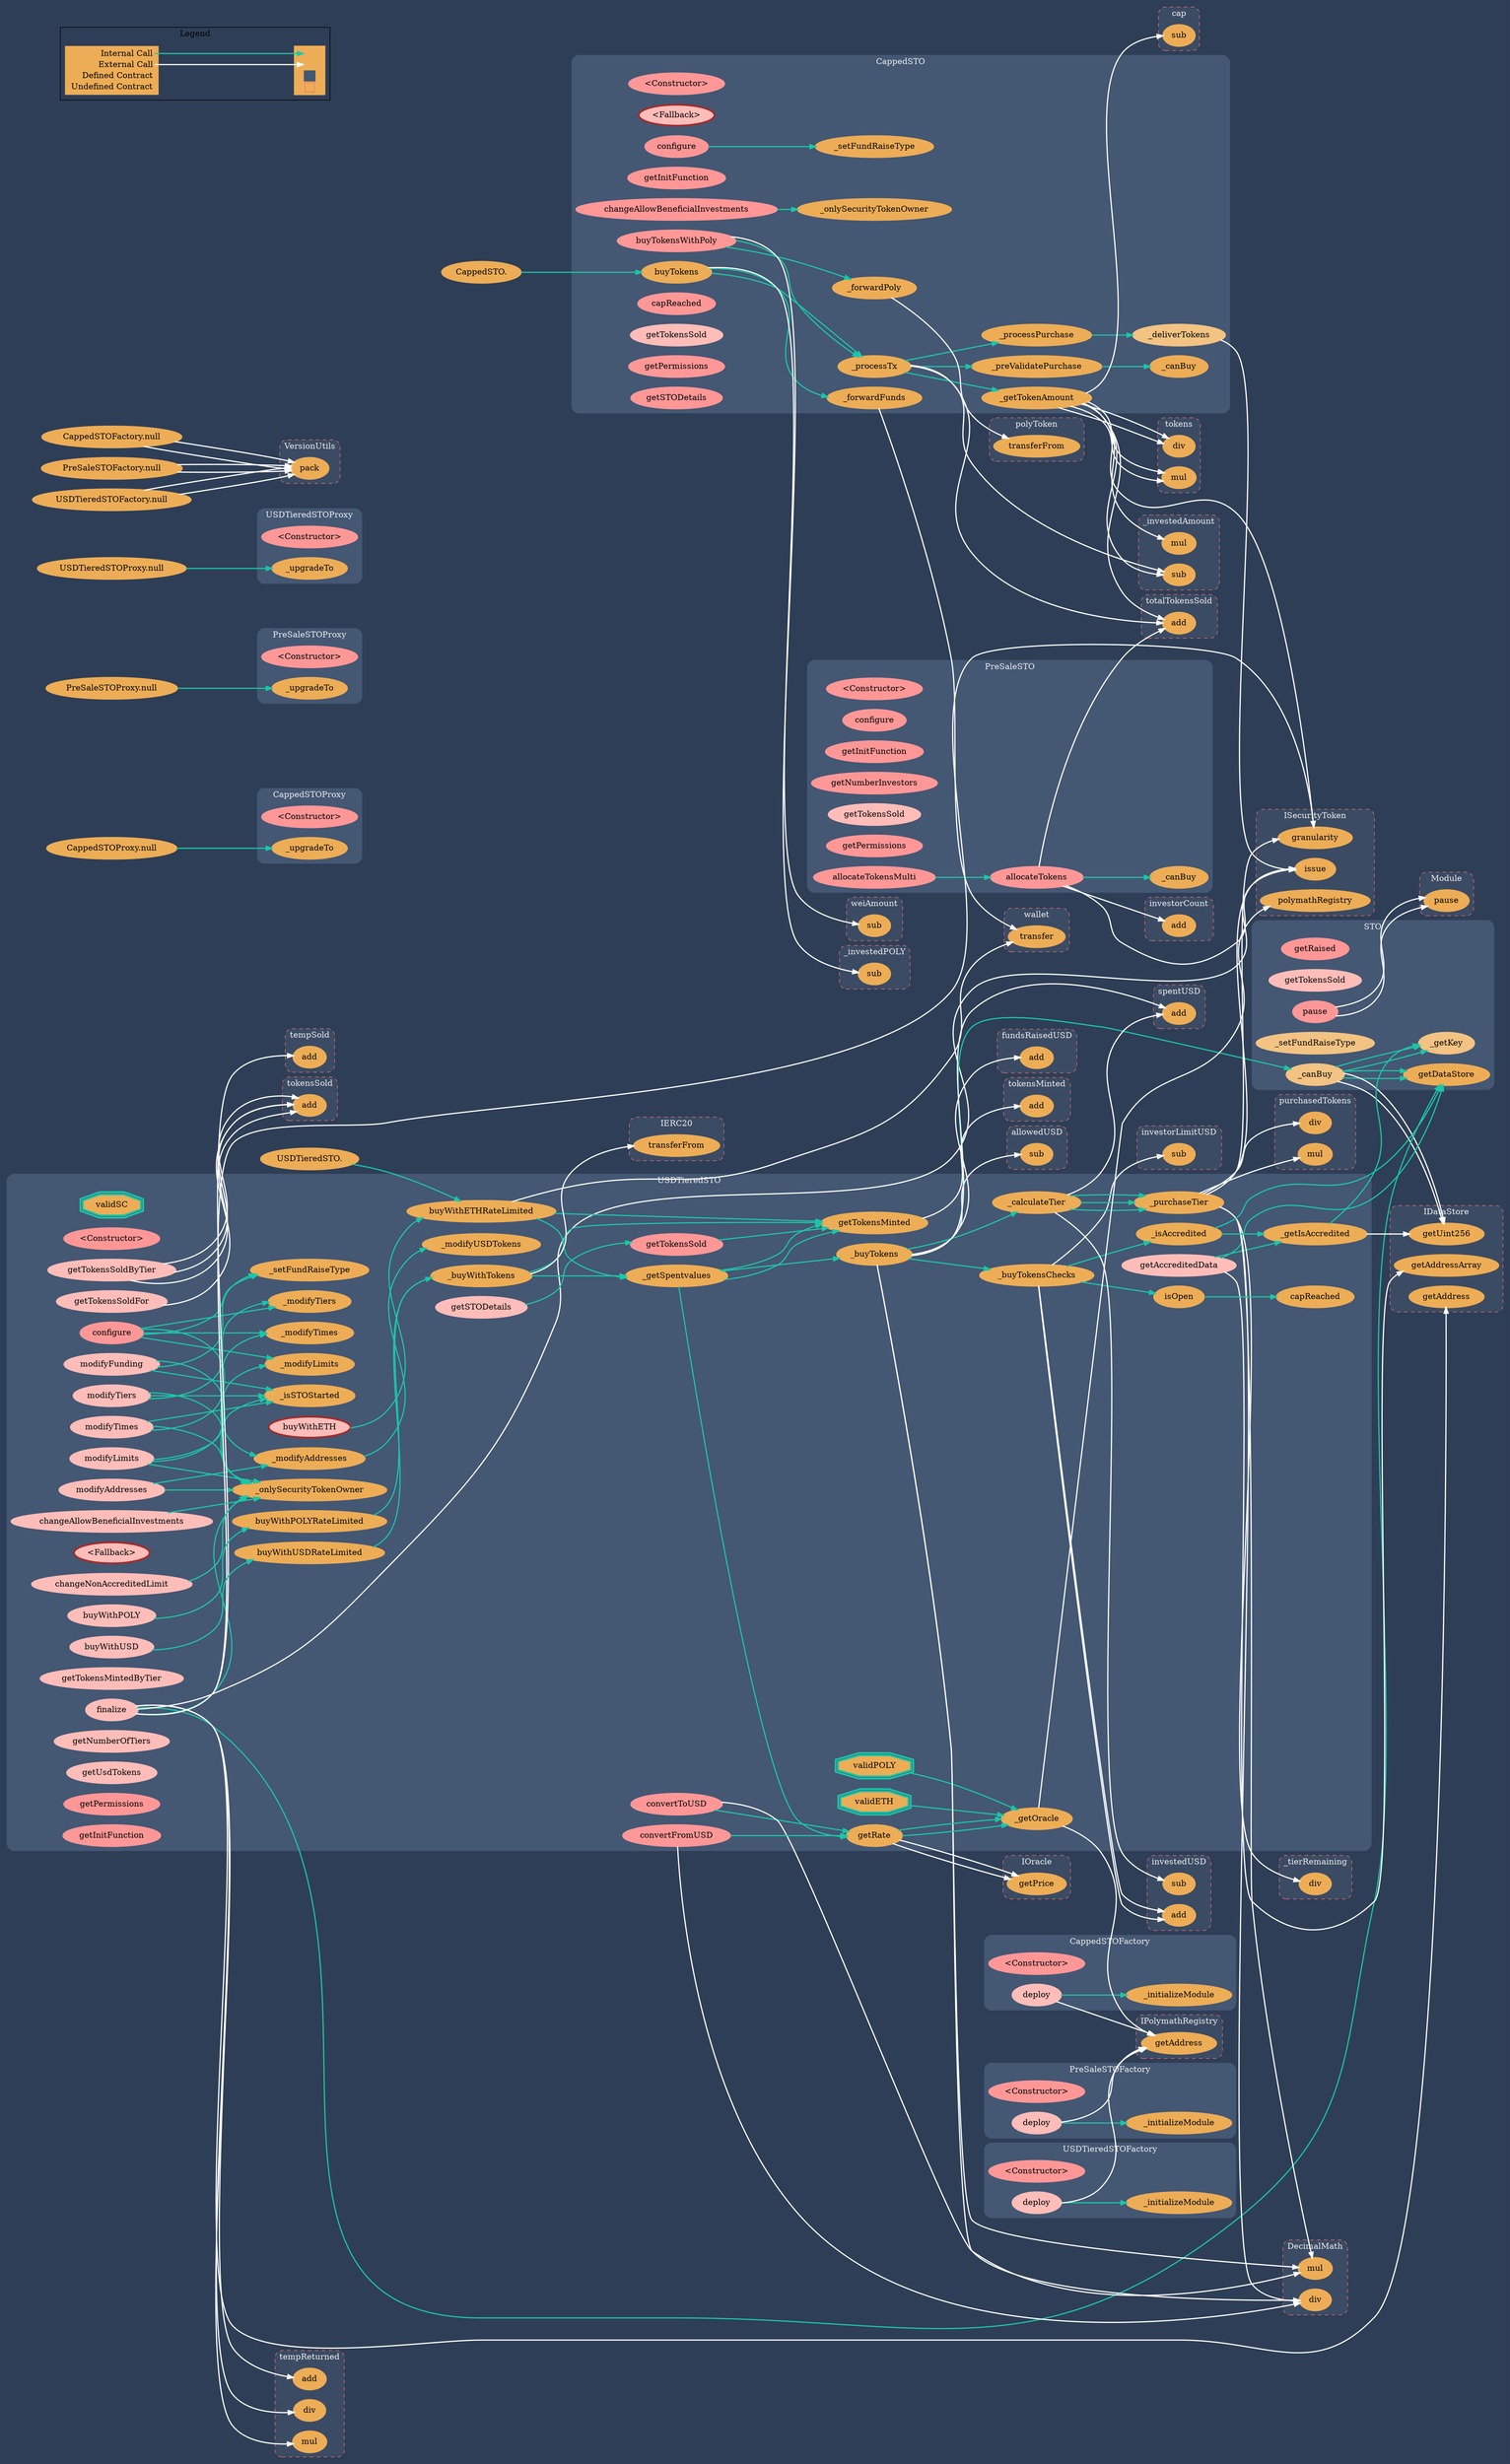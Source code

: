digraph G {
  graph [ ratio = "auto", page = "100", compound =true, bgcolor = "#2e3e56" ];
  node [ style = "filled", fillcolor = "#edad56", color = "#edad56", penwidth =3 ];
  edge [ color = "#fcfcfc", penwidth =2, fontname = "helvetica Neue Ultra Light" ];
subgraph "clusterCappedSTO" {
  graph [ label = "CappedSTO", color = "#445773", fontcolor = "#f0f0f0", style = "rounded", bgcolor = "#445773" ];
  "CappedSTO.<Constructor>" [ label = "<Constructor>", color = "#FF9797", fillcolor = "#FF9797" ];
  "CappedSTO.<Fallback>" [ label = "<Fallback>", color = "brown", fillcolor = "#ffbdb9" ];
  "CappedSTO.configure" [ label = "configure", color = "#FF9797", fillcolor = "#FF9797" ];
  "CappedSTO.getInitFunction" [ label = "getInitFunction", color = "#FF9797", fillcolor = "#FF9797" ];
  "CappedSTO.changeAllowBeneficialInvestments" [ label = "changeAllowBeneficialInvestments", color = "#FF9797", fillcolor = "#FF9797" ];
  "CappedSTO.buyTokens" [ label = "buyTokens" ];
  "CappedSTO.buyTokensWithPoly" [ label = "buyTokensWithPoly", color = "#FF9797", fillcolor = "#FF9797" ];
  "CappedSTO.capReached" [ label = "capReached", color = "#FF9797", fillcolor = "#FF9797" ];
  "CappedSTO.getTokensSold" [ label = "getTokensSold", color = "#ffbdb9", fillcolor = "#ffbdb9" ];
  "CappedSTO.getPermissions" [ label = "getPermissions", color = "#FF9797", fillcolor = "#FF9797" ];
  "CappedSTO.getSTODetails" [ label = "getSTODetails", color = "#FF9797", fillcolor = "#FF9797" ];
  "CappedSTO._processTx" [ label = "_processTx" ];
  "CappedSTO._preValidatePurchase" [ label = "_preValidatePurchase" ];
  "CappedSTO._deliverTokens" [ label = "_deliverTokens", color = "#f2c383", fillcolor = "#f2c383" ];
  "CappedSTO._processPurchase" [ label = "_processPurchase" ];
  "CappedSTO._getTokenAmount" [ label = "_getTokenAmount" ];
  "CappedSTO._forwardFunds" [ label = "_forwardFunds" ];
  "CappedSTO._forwardPoly" [ label = "_forwardPoly" ];
  "CappedSTO._setFundRaiseType" [ label = "_setFundRaiseType" ];
  "CappedSTO._onlySecurityTokenOwner" [ label = "_onlySecurityTokenOwner" ];
  "CappedSTO._canBuy" [ label = "_canBuy" ];
}

subgraph "clusterCappedSTOFactory" {
  graph [ label = "CappedSTOFactory", color = "#445773", fontcolor = "#f0f0f0", style = "rounded", bgcolor = "#445773" ];
  "CappedSTOFactory.<Constructor>" [ label = "<Constructor>", color = "#FF9797", fillcolor = "#FF9797" ];
  "CappedSTOFactory.deploy" [ label = "deploy", color = "#ffbdb9", fillcolor = "#ffbdb9" ];
  "CappedSTOFactory._initializeModule" [ label = "_initializeModule" ];
}

subgraph "clusterCappedSTOProxy" {
  graph [ label = "CappedSTOProxy", color = "#445773", fontcolor = "#f0f0f0", style = "rounded", bgcolor = "#445773" ];
  "CappedSTOProxy.<Constructor>" [ label = "<Constructor>", color = "#FF9797", fillcolor = "#FF9797" ];
  "CappedSTOProxy._upgradeTo" [ label = "_upgradeTo" ];
}

subgraph "clusterCappedSTOStorage" {
  graph [ label = "CappedSTOStorage", color = "#445773", fontcolor = "#f0f0f0", style = "rounded", bgcolor = "#445773" ];
}

subgraph "clusterPreSaleSTO" {
  graph [ label = "PreSaleSTO", color = "#445773", fontcolor = "#f0f0f0", style = "rounded", bgcolor = "#445773" ];
  "PreSaleSTO.<Constructor>" [ label = "<Constructor>", color = "#FF9797", fillcolor = "#FF9797" ];
  "PreSaleSTO.configure" [ label = "configure", color = "#FF9797", fillcolor = "#FF9797" ];
  "PreSaleSTO.getInitFunction" [ label = "getInitFunction", color = "#FF9797", fillcolor = "#FF9797" ];
  "PreSaleSTO.getNumberInvestors" [ label = "getNumberInvestors", color = "#FF9797", fillcolor = "#FF9797" ];
  "PreSaleSTO.getTokensSold" [ label = "getTokensSold", color = "#ffbdb9", fillcolor = "#ffbdb9" ];
  "PreSaleSTO.getPermissions" [ label = "getPermissions", color = "#FF9797", fillcolor = "#FF9797" ];
  "PreSaleSTO.allocateTokens" [ label = "allocateTokens", color = "#FF9797", fillcolor = "#FF9797" ];
  "PreSaleSTO.allocateTokensMulti" [ label = "allocateTokensMulti", color = "#FF9797", fillcolor = "#FF9797" ];
  "PreSaleSTO._canBuy" [ label = "_canBuy" ];
}

subgraph "clusterPreSaleSTOFactory" {
  graph [ label = "PreSaleSTOFactory", color = "#445773", fontcolor = "#f0f0f0", style = "rounded", bgcolor = "#445773" ];
  "PreSaleSTOFactory.<Constructor>" [ label = "<Constructor>", color = "#FF9797", fillcolor = "#FF9797" ];
  "PreSaleSTOFactory.deploy" [ label = "deploy", color = "#ffbdb9", fillcolor = "#ffbdb9" ];
  "PreSaleSTOFactory._initializeModule" [ label = "_initializeModule" ];
}

subgraph "clusterPreSaleSTOProxy" {
  graph [ label = "PreSaleSTOProxy", color = "#445773", fontcolor = "#f0f0f0", style = "rounded", bgcolor = "#445773" ];
  "PreSaleSTOProxy.<Constructor>" [ label = "<Constructor>", color = "#FF9797", fillcolor = "#FF9797" ];
  "PreSaleSTOProxy._upgradeTo" [ label = "_upgradeTo" ];
}

subgraph "clusterPreSaleSTOStorage" {
  graph [ label = "PreSaleSTOStorage", color = "#445773", fontcolor = "#f0f0f0", style = "rounded", bgcolor = "#445773" ];
}

subgraph "clusterSTO" {
  graph [ label = "STO", color = "#445773", fontcolor = "#f0f0f0", style = "rounded", bgcolor = "#445773" ];
  "STO.getRaised" [ label = "getRaised", color = "#FF9797", fillcolor = "#FF9797" ];
  "STO.getTokensSold" [ label = "getTokensSold", color = "#ffbdb9", fillcolor = "#ffbdb9" ];
  "STO.pause" [ label = "pause", color = "#FF9797", fillcolor = "#FF9797" ];
  "STO._setFundRaiseType" [ label = "_setFundRaiseType", color = "#f2c383", fillcolor = "#f2c383" ];
  "STO._canBuy" [ label = "_canBuy", color = "#f2c383", fillcolor = "#f2c383" ];
  "STO._getKey" [ label = "_getKey", color = "#f2c383", fillcolor = "#f2c383" ];
  "STO.getDataStore" [ label = "getDataStore" ];
}

subgraph "clusterUSDTieredSTO" {
  graph [ label = "USDTieredSTO", color = "#445773", fontcolor = "#f0f0f0", style = "rounded", bgcolor = "#445773" ];
  "USDTieredSTO.validETH" [ label = "validETH", color = "#1bc6a6", shape =doubleoctagon ];
  "USDTieredSTO.validPOLY" [ label = "validPOLY", color = "#1bc6a6", shape =doubleoctagon ];
  "USDTieredSTO.validSC" [ label = "validSC", color = "#1bc6a6", shape =doubleoctagon ];
  "USDTieredSTO.<Constructor>" [ label = "<Constructor>", color = "#FF9797", fillcolor = "#FF9797" ];
  "USDTieredSTO.configure" [ label = "configure", color = "#FF9797", fillcolor = "#FF9797" ];
  "USDTieredSTO.modifyFunding" [ label = "modifyFunding", color = "#ffbdb9", fillcolor = "#ffbdb9" ];
  "USDTieredSTO.modifyLimits" [ label = "modifyLimits", color = "#ffbdb9", fillcolor = "#ffbdb9" ];
  "USDTieredSTO.modifyTiers" [ label = "modifyTiers", color = "#ffbdb9", fillcolor = "#ffbdb9" ];
  "USDTieredSTO.modifyTimes" [ label = "modifyTimes", color = "#ffbdb9", fillcolor = "#ffbdb9" ];
  "USDTieredSTO._isSTOStarted" [ label = "_isSTOStarted" ];
  "USDTieredSTO.modifyAddresses" [ label = "modifyAddresses", color = "#ffbdb9", fillcolor = "#ffbdb9" ];
  "USDTieredSTO._modifyLimits" [ label = "_modifyLimits" ];
  "USDTieredSTO._modifyTiers" [ label = "_modifyTiers" ];
  "USDTieredSTO._modifyTimes" [ label = "_modifyTimes" ];
  "USDTieredSTO._modifyAddresses" [ label = "_modifyAddresses" ];
  "USDTieredSTO._modifyUSDTokens" [ label = "_modifyUSDTokens" ];
  "USDTieredSTO.finalize" [ label = "finalize", color = "#ffbdb9", fillcolor = "#ffbdb9" ];
  "USDTieredSTO.changeNonAccreditedLimit" [ label = "changeNonAccreditedLimit", color = "#ffbdb9", fillcolor = "#ffbdb9" ];
  "USDTieredSTO.getAccreditedData" [ label = "getAccreditedData", color = "#ffbdb9", fillcolor = "#ffbdb9" ];
  "USDTieredSTO.changeAllowBeneficialInvestments" [ label = "changeAllowBeneficialInvestments", color = "#ffbdb9", fillcolor = "#ffbdb9" ];
  "USDTieredSTO.<Fallback>" [ label = "<Fallback>", color = "brown", fillcolor = "#ffbdb9" ];
  "USDTieredSTO.buyWithETH" [ label = "buyWithETH", color = "brown", fillcolor = "#ffbdb9" ];
  "USDTieredSTO.buyWithPOLY" [ label = "buyWithPOLY", color = "#ffbdb9", fillcolor = "#ffbdb9" ];
  "USDTieredSTO.buyWithUSD" [ label = "buyWithUSD", color = "#ffbdb9", fillcolor = "#ffbdb9" ];
  "USDTieredSTO.buyWithETHRateLimited" [ label = "buyWithETHRateLimited" ];
  "USDTieredSTO.buyWithPOLYRateLimited" [ label = "buyWithPOLYRateLimited" ];
  "USDTieredSTO.buyWithUSDRateLimited" [ label = "buyWithUSDRateLimited" ];
  "USDTieredSTO._buyWithTokens" [ label = "_buyWithTokens" ];
  "USDTieredSTO._getSpentvalues" [ label = "_getSpentvalues" ];
  "USDTieredSTO._buyTokens" [ label = "_buyTokens" ];
  "USDTieredSTO._buyTokensChecks" [ label = "_buyTokensChecks" ];
  "USDTieredSTO._calculateTier" [ label = "_calculateTier" ];
  "USDTieredSTO._purchaseTier" [ label = "_purchaseTier" ];
  "USDTieredSTO._isAccredited" [ label = "_isAccredited" ];
  "USDTieredSTO._getIsAccredited" [ label = "_getIsAccredited" ];
  "USDTieredSTO.isOpen" [ label = "isOpen" ];
  "USDTieredSTO.capReached" [ label = "capReached" ];
  "USDTieredSTO.getRate" [ label = "getRate" ];
  "USDTieredSTO.convertToUSD" [ label = "convertToUSD", color = "#FF9797", fillcolor = "#FF9797" ];
  "USDTieredSTO.convertFromUSD" [ label = "convertFromUSD", color = "#FF9797", fillcolor = "#FF9797" ];
  "USDTieredSTO.getTokensSold" [ label = "getTokensSold", color = "#FF9797", fillcolor = "#FF9797" ];
  "USDTieredSTO.getTokensMinted" [ label = "getTokensMinted" ];
  "USDTieredSTO.getTokensSoldFor" [ label = "getTokensSoldFor", color = "#ffbdb9", fillcolor = "#ffbdb9" ];
  "USDTieredSTO.getTokensMintedByTier" [ label = "getTokensMintedByTier", color = "#ffbdb9", fillcolor = "#ffbdb9" ];
  "USDTieredSTO.getTokensSoldByTier" [ label = "getTokensSoldByTier", color = "#ffbdb9", fillcolor = "#ffbdb9" ];
  "USDTieredSTO.getNumberOfTiers" [ label = "getNumberOfTiers", color = "#ffbdb9", fillcolor = "#ffbdb9" ];
  "USDTieredSTO.getUsdTokens" [ label = "getUsdTokens", color = "#ffbdb9", fillcolor = "#ffbdb9" ];
  "USDTieredSTO.getPermissions" [ label = "getPermissions", color = "#FF9797", fillcolor = "#FF9797" ];
  "USDTieredSTO.getSTODetails" [ label = "getSTODetails", color = "#ffbdb9", fillcolor = "#ffbdb9" ];
  "USDTieredSTO.getInitFunction" [ label = "getInitFunction", color = "#FF9797", fillcolor = "#FF9797" ];
  "USDTieredSTO._getOracle" [ label = "_getOracle" ];
  "USDTieredSTO._setFundRaiseType" [ label = "_setFundRaiseType" ];
  "USDTieredSTO._onlySecurityTokenOwner" [ label = "_onlySecurityTokenOwner" ];
}

subgraph "clusterUSDTieredSTOFactory" {
  graph [ label = "USDTieredSTOFactory", color = "#445773", fontcolor = "#f0f0f0", style = "rounded", bgcolor = "#445773" ];
  "USDTieredSTOFactory.<Constructor>" [ label = "<Constructor>", color = "#FF9797", fillcolor = "#FF9797" ];
  "USDTieredSTOFactory.deploy" [ label = "deploy", color = "#ffbdb9", fillcolor = "#ffbdb9" ];
  "USDTieredSTOFactory._initializeModule" [ label = "_initializeModule" ];
}

subgraph "clusterUSDTieredSTOProxy" {
  graph [ label = "USDTieredSTOProxy", color = "#445773", fontcolor = "#f0f0f0", style = "rounded", bgcolor = "#445773" ];
  "USDTieredSTOProxy.<Constructor>" [ label = "<Constructor>", color = "#FF9797", fillcolor = "#FF9797" ];
  "USDTieredSTOProxy._upgradeTo" [ label = "_upgradeTo" ];
}

subgraph "clusterUSDTieredSTOStorage" {
  graph [ label = "USDTieredSTOStorage", color = "#445773", fontcolor = "#f0f0f0", style = "rounded", bgcolor = "#445773" ];
}

subgraph "clusterweiAmount" {
  graph [ label = "weiAmount", color = "#e8726d", fontcolor = "#f0f0f0", style = "rounded,dashed", bgcolor = "#3b4b63" ];
  "weiAmount.sub" [ label = "sub" ];
}

subgraph "cluster_investedPOLY" {
  graph [ label = "_investedPOLY", color = "#e8726d", fontcolor = "#f0f0f0", style = "rounded,dashed", bgcolor = "#3b4b63" ];
  "_investedPOLY.sub" [ label = "sub" ];
}

subgraph "cluster_investedAmount" {
  graph [ label = "_investedAmount", color = "#e8726d", fontcolor = "#f0f0f0", style = "rounded,dashed", bgcolor = "#3b4b63" ];
  "_investedAmount.sub" [ label = "sub" ];
  "_investedAmount.mul" [ label = "mul" ];
}

subgraph "clustertotalTokensSold" {
  graph [ label = "totalTokensSold", color = "#e8726d", fontcolor = "#f0f0f0", style = "rounded,dashed", bgcolor = "#3b4b63" ];
  "totalTokensSold.add" [ label = "add" ];
}

subgraph "clusterISecurityToken" {
  graph [ label = "ISecurityToken", color = "#e8726d", fontcolor = "#f0f0f0", style = "rounded,dashed", bgcolor = "#3b4b63" ];
  "ISecurityToken.issue" [ label = "issue" ];
  "ISecurityToken.granularity" [ label = "granularity" ];
  "ISecurityToken.polymathRegistry" [ label = "polymathRegistry" ];
}

subgraph "clustertokens" {
  graph [ label = "tokens", color = "#e8726d", fontcolor = "#f0f0f0", style = "rounded,dashed", bgcolor = "#3b4b63" ];
  "tokens.div" [ label = "div" ];
  "tokens.mul" [ label = "mul" ];
}

subgraph "clustercap" {
  graph [ label = "cap", color = "#e8726d", fontcolor = "#f0f0f0", style = "rounded,dashed", bgcolor = "#3b4b63" ];
  "cap.sub" [ label = "sub" ];
}

subgraph "clusterwallet" {
  graph [ label = "wallet", color = "#e8726d", fontcolor = "#f0f0f0", style = "rounded,dashed", bgcolor = "#3b4b63" ];
  "wallet.transfer" [ label = "transfer" ];
}

subgraph "clusterpolyToken" {
  graph [ label = "polyToken", color = "#e8726d", fontcolor = "#f0f0f0", style = "rounded,dashed", bgcolor = "#3b4b63" ];
  "polyToken.transferFrom" [ label = "transferFrom" ];
}

subgraph "clusterVersionUtils" {
  graph [ label = "VersionUtils", color = "#e8726d", fontcolor = "#f0f0f0", style = "rounded,dashed", bgcolor = "#3b4b63" ];
  "VersionUtils.pack" [ label = "pack" ];
}

subgraph "clusterIPolymathRegistry" {
  graph [ label = "IPolymathRegistry", color = "#e8726d", fontcolor = "#f0f0f0", style = "rounded,dashed", bgcolor = "#3b4b63" ];
  "IPolymathRegistry.getAddress" [ label = "getAddress" ];
}

subgraph "clusterinvestorCount" {
  graph [ label = "investorCount", color = "#e8726d", fontcolor = "#f0f0f0", style = "rounded,dashed", bgcolor = "#3b4b63" ];
  "investorCount.add" [ label = "add" ];
}

subgraph "clusterModule" {
  graph [ label = "Module", color = "#e8726d", fontcolor = "#f0f0f0", style = "rounded,dashed", bgcolor = "#3b4b63" ];
  "Module.pause" [ label = "pause" ];
}

subgraph "clusterIDataStore" {
  graph [ label = "IDataStore", color = "#e8726d", fontcolor = "#f0f0f0", style = "rounded,dashed", bgcolor = "#3b4b63" ];
  "IDataStore.getUint256" [ label = "getUint256" ];
  "IDataStore.getAddress" [ label = "getAddress" ];
  "IDataStore.getAddressArray" [ label = "getAddressArray" ];
}

subgraph "clustertempReturned" {
  graph [ label = "tempReturned", color = "#e8726d", fontcolor = "#f0f0f0", style = "rounded,dashed", bgcolor = "#3b4b63" ];
  "tempReturned.add" [ label = "add" ];
  "tempReturned.div" [ label = "div" ];
  "tempReturned.mul" [ label = "mul" ];
}

subgraph "clustertempSold" {
  graph [ label = "tempSold", color = "#e8726d", fontcolor = "#f0f0f0", style = "rounded,dashed", bgcolor = "#3b4b63" ];
  "tempSold.add" [ label = "add" ];
}

subgraph "clusterIERC20" {
  graph [ label = "IERC20", color = "#e8726d", fontcolor = "#f0f0f0", style = "rounded,dashed", bgcolor = "#3b4b63" ];
  "IERC20.transferFrom" [ label = "transferFrom" ];
}

subgraph "clusterDecimalMath" {
  graph [ label = "DecimalMath", color = "#e8726d", fontcolor = "#f0f0f0", style = "rounded,dashed", bgcolor = "#3b4b63" ];
  "DecimalMath.mul" [ label = "mul" ];
  "DecimalMath.div" [ label = "div" ];
}

subgraph "clusterallowedUSD" {
  graph [ label = "allowedUSD", color = "#e8726d", fontcolor = "#f0f0f0", style = "rounded,dashed", bgcolor = "#3b4b63" ];
  "allowedUSD.sub" [ label = "sub" ];
}

subgraph "clusterspentUSD" {
  graph [ label = "spentUSD", color = "#e8726d", fontcolor = "#f0f0f0", style = "rounded,dashed", bgcolor = "#3b4b63" ];
  "spentUSD.add" [ label = "add" ];
}

subgraph "clusterfundsRaisedUSD" {
  graph [ label = "fundsRaisedUSD", color = "#e8726d", fontcolor = "#f0f0f0", style = "rounded,dashed", bgcolor = "#3b4b63" ];
  "fundsRaisedUSD.add" [ label = "add" ];
}

subgraph "clusterinvestedUSD" {
  graph [ label = "investedUSD", color = "#e8726d", fontcolor = "#f0f0f0", style = "rounded,dashed", bgcolor = "#3b4b63" ];
  "investedUSD.add" [ label = "add" ];
  "investedUSD.sub" [ label = "sub" ];
}

subgraph "clusterinvestorLimitUSD" {
  graph [ label = "investorLimitUSD", color = "#e8726d", fontcolor = "#f0f0f0", style = "rounded,dashed", bgcolor = "#3b4b63" ];
  "investorLimitUSD.sub" [ label = "sub" ];
}

subgraph "cluster_tierRemaining" {
  graph [ label = "_tierRemaining", color = "#e8726d", fontcolor = "#f0f0f0", style = "rounded,dashed", bgcolor = "#3b4b63" ];
  "_tierRemaining.div" [ label = "div" ];
}

subgraph "clusterpurchasedTokens" {
  graph [ label = "purchasedTokens", color = "#e8726d", fontcolor = "#f0f0f0", style = "rounded,dashed", bgcolor = "#3b4b63" ];
  "purchasedTokens.div" [ label = "div" ];
  "purchasedTokens.mul" [ label = "mul" ];
}

subgraph "clusterIOracle" {
  graph [ label = "IOracle", color = "#e8726d", fontcolor = "#f0f0f0", style = "rounded,dashed", bgcolor = "#3b4b63" ];
  "IOracle.getPrice" [ label = "getPrice" ];
}

subgraph "clustertokensMinted" {
  graph [ label = "tokensMinted", color = "#e8726d", fontcolor = "#f0f0f0", style = "rounded,dashed", bgcolor = "#3b4b63" ];
  "tokensMinted.add" [ label = "add" ];
}

subgraph "clustertokensSold" {
  graph [ label = "tokensSold", color = "#e8726d", fontcolor = "#f0f0f0", style = "rounded,dashed", bgcolor = "#3b4b63" ];
  "tokensSold.add" [ label = "add" ];
}

  "CappedSTO.";
  "CappedSTO.buyTokens";
  "CappedSTO.configure";
  "CappedSTO._setFundRaiseType";
  "CappedSTO.changeAllowBeneficialInvestments";
  "CappedSTO._onlySecurityTokenOwner";
  "CappedSTO._processTx";
  "weiAmount.sub";
  "CappedSTO._forwardFunds";
  "CappedSTO.buyTokensWithPoly";
  "CappedSTO._forwardPoly";
  "_investedPOLY.sub";
  "CappedSTO._preValidatePurchase";
  "CappedSTO._getTokenAmount";
  "_investedAmount.sub";
  "totalTokensSold.add";
  "CappedSTO._processPurchase";
  "CappedSTO._canBuy";
  "CappedSTO._deliverTokens";
  "ISecurityToken.issue";
  "_investedAmount.mul";
  "tokens.div";
  "cap.sub";
  "ISecurityToken.granularity";
  "tokens.mul";
  "wallet.transfer";
  "polyToken.transferFrom";
  "CappedSTOFactory.null";
  "VersionUtils.pack";
  "CappedSTOFactory.deploy";
  "IPolymathRegistry.getAddress";
  "CappedSTOFactory._initializeModule";
  "CappedSTOProxy.null";
  "CappedSTOProxy._upgradeTo";
  "PreSaleSTO.allocateTokens";
  "PreSaleSTO._canBuy";
  "investorCount.add";
  "PreSaleSTO.allocateTokensMulti";
  "PreSaleSTOFactory.null";
  "PreSaleSTOFactory.deploy";
  "PreSaleSTOFactory._initializeModule";
  "PreSaleSTOProxy.null";
  "PreSaleSTOProxy._upgradeTo";
  "STO.pause";
  "Module.pause";
  "STO._canBuy";
  "STO.getDataStore";
  "IDataStore.getUint256";
  "STO._getKey";
  "USDTieredSTO.validETH";
  "USDTieredSTO._getOracle";
  "USDTieredSTO.validPOLY";
  "USDTieredSTO.configure";
  "USDTieredSTO._modifyTimes";
  "USDTieredSTO._modifyTiers";
  "USDTieredSTO._setFundRaiseType";
  "USDTieredSTO._modifyAddresses";
  "USDTieredSTO._modifyLimits";
  "USDTieredSTO.modifyFunding";
  "USDTieredSTO._onlySecurityTokenOwner";
  "USDTieredSTO._isSTOStarted";
  "USDTieredSTO.modifyLimits";
  "USDTieredSTO.modifyTiers";
  "USDTieredSTO.modifyTimes";
  "USDTieredSTO.modifyAddresses";
  "USDTieredSTO._modifyUSDTokens";
  "USDTieredSTO.finalize";
  "tempReturned.add";
  "tempSold.add";
  "IDataStore.getAddress";
  "tempReturned.div";
  "tempReturned.mul";
  "USDTieredSTO.changeNonAccreditedLimit";
  "USDTieredSTO.getAccreditedData";
  "IDataStore.getAddressArray";
  "USDTieredSTO._getIsAccredited";
  "USDTieredSTO.changeAllowBeneficialInvestments";
  "USDTieredSTO.";
  "USDTieredSTO.buyWithETHRateLimited";
  "USDTieredSTO.buyWithETH";
  "USDTieredSTO.buyWithPOLY";
  "USDTieredSTO.buyWithPOLYRateLimited";
  "USDTieredSTO.buyWithUSD";
  "USDTieredSTO.buyWithUSDRateLimited";
  "USDTieredSTO._getSpentvalues";
  "USDTieredSTO.getTokensMinted";
  "USDTieredSTO._buyWithTokens";
  "IERC20.transferFrom";
  "USDTieredSTO.getRate";
  "USDTieredSTO._buyTokens";
  "DecimalMath.mul";
  "USDTieredSTO._buyTokensChecks";
  "USDTieredSTO._calculateTier";
  "allowedUSD.sub";
  "spentUSD.add";
  "fundsRaisedUSD.add";
  "DecimalMath.div";
  "USDTieredSTO.isOpen";
  "investedUSD.add";
  "USDTieredSTO._isAccredited";
  "investorLimitUSD.sub";
  "USDTieredSTO._purchaseTier";
  "investedUSD.sub";
  "_tierRemaining.div";
  "purchasedTokens.div";
  "purchasedTokens.mul";
  "USDTieredSTO.capReached";
  "IOracle.getPrice";
  "USDTieredSTO.convertToUSD";
  "USDTieredSTO.convertFromUSD";
  "USDTieredSTO.getTokensSold";
  "tokensMinted.add";
  "USDTieredSTO.getTokensSoldFor";
  "tokensSold.add";
  "USDTieredSTO.getTokensSoldByTier";
  "USDTieredSTO.getSTODetails";
  "ISecurityToken.polymathRegistry";
  "USDTieredSTOFactory.null";
  "USDTieredSTOFactory.deploy";
  "USDTieredSTOFactory._initializeModule";
  "USDTieredSTOProxy.null";
  "USDTieredSTOProxy._upgradeTo";
  "CappedSTO." -> "CappedSTO.buyTokens" [ color = "#1bc6a6" ];
  "CappedSTO.configure" -> "CappedSTO._setFundRaiseType" [ color = "#1bc6a6" ];
  "CappedSTO.changeAllowBeneficialInvestments" -> "CappedSTO._onlySecurityTokenOwner" [ color = "#1bc6a6" ];
  "CappedSTO.buyTokens" -> "CappedSTO._processTx" [ color = "#1bc6a6" ];
  "CappedSTO.buyTokens" -> "weiAmount.sub" [ color = "white" ];
  "CappedSTO.buyTokens" -> "CappedSTO._forwardFunds" [ color = "#1bc6a6" ];
  "CappedSTO.buyTokensWithPoly" -> "CappedSTO._processTx" [ color = "#1bc6a6" ];
  "CappedSTO.buyTokensWithPoly" -> "CappedSTO._forwardPoly" [ color = "#1bc6a6" ];
  "CappedSTO.buyTokensWithPoly" -> "_investedPOLY.sub" [ color = "white" ];
  "CappedSTO._processTx" -> "CappedSTO._preValidatePurchase" [ color = "#1bc6a6" ];
  "CappedSTO._processTx" -> "CappedSTO._getTokenAmount" [ color = "#1bc6a6" ];
  "CappedSTO._processTx" -> "_investedAmount.sub" [ color = "white" ];
  "CappedSTO._processTx" -> "totalTokensSold.add" [ color = "white" ];
  "CappedSTO._processTx" -> "CappedSTO._processPurchase" [ color = "#1bc6a6" ];
  "CappedSTO._preValidatePurchase" -> "CappedSTO._canBuy" [ color = "#1bc6a6" ];
  "CappedSTO._deliverTokens" -> "ISecurityToken.issue" [ color = "white" ];
  "CappedSTO._processPurchase" -> "CappedSTO._deliverTokens" [ color = "#1bc6a6" ];
  "CappedSTO._getTokenAmount" -> "_investedAmount.mul" [ color = "white" ];
  "CappedSTO._getTokenAmount" -> "tokens.div" [ color = "white" ];
  "CappedSTO._getTokenAmount" -> "totalTokensSold.add" [ color = "white" ];
  "CappedSTO._getTokenAmount" -> "cap.sub" [ color = "white" ];
  "CappedSTO._getTokenAmount" -> "ISecurityToken.granularity" [ color = "white" ];
  "CappedSTO._getTokenAmount" -> "tokens.div" [ color = "white" ];
  "CappedSTO._getTokenAmount" -> "tokens.mul" [ color = "white" ];
  "CappedSTO._getTokenAmount" -> "_investedAmount.sub" [ color = "white" ];
  "CappedSTO._getTokenAmount" -> "tokens.mul" [ color = "white" ];
  "CappedSTO._forwardFunds" -> "wallet.transfer" [ color = "white" ];
  "CappedSTO._forwardPoly" -> "polyToken.transferFrom" [ color = "white" ];
  "CappedSTOFactory.null" -> "VersionUtils.pack" [ color = "white" ];
  "CappedSTOFactory.null" -> "VersionUtils.pack" [ color = "white" ];
  "CappedSTOFactory.deploy" -> "IPolymathRegistry.getAddress" [ color = "white" ];
  "CappedSTOFactory.deploy" -> "CappedSTOFactory._initializeModule" [ color = "#1bc6a6" ];
  "CappedSTOProxy.null" -> "CappedSTOProxy._upgradeTo" [ color = "#1bc6a6" ];
  "PreSaleSTO.allocateTokens" -> "PreSaleSTO._canBuy" [ color = "#1bc6a6" ];
  "PreSaleSTO.allocateTokens" -> "ISecurityToken.issue" [ color = "white" ];
  "PreSaleSTO.allocateTokens" -> "investorCount.add" [ color = "white" ];
  "PreSaleSTO.allocateTokens" -> "totalTokensSold.add" [ color = "white" ];
  "PreSaleSTO.allocateTokensMulti" -> "PreSaleSTO.allocateTokens" [ color = "#1bc6a6" ];
  "PreSaleSTOFactory.null" -> "VersionUtils.pack" [ color = "white" ];
  "PreSaleSTOFactory.null" -> "VersionUtils.pack" [ color = "white" ];
  "PreSaleSTOFactory.deploy" -> "IPolymathRegistry.getAddress" [ color = "white" ];
  "PreSaleSTOFactory.deploy" -> "PreSaleSTOFactory._initializeModule" [ color = "#1bc6a6" ];
  "PreSaleSTOProxy.null" -> "PreSaleSTOProxy._upgradeTo" [ color = "#1bc6a6" ];
  "STO.pause" -> "Module.pause" [ color = "white" ];
  "STO._canBuy" -> "STO.getDataStore" [ color = "#1bc6a6" ];
  "STO._canBuy" -> "IDataStore.getUint256" [ color = "white" ];
  "STO._canBuy" -> "STO._getKey" [ color = "#1bc6a6" ];
  "USDTieredSTO.validETH" -> "USDTieredSTO._getOracle" [ color = "#1bc6a6" ];
  "USDTieredSTO.validPOLY" -> "USDTieredSTO._getOracle" [ color = "#1bc6a6" ];
  "USDTieredSTO.configure" -> "USDTieredSTO._modifyTimes" [ color = "#1bc6a6" ];
  "USDTieredSTO.configure" -> "USDTieredSTO._modifyTiers" [ color = "#1bc6a6" ];
  "USDTieredSTO.configure" -> "USDTieredSTO._setFundRaiseType" [ color = "#1bc6a6" ];
  "USDTieredSTO.configure" -> "USDTieredSTO._modifyAddresses" [ color = "#1bc6a6" ];
  "USDTieredSTO.configure" -> "USDTieredSTO._modifyLimits" [ color = "#1bc6a6" ];
  "USDTieredSTO.modifyFunding" -> "USDTieredSTO._onlySecurityTokenOwner" [ color = "#1bc6a6" ];
  "USDTieredSTO.modifyFunding" -> "USDTieredSTO._isSTOStarted" [ color = "#1bc6a6" ];
  "USDTieredSTO.modifyFunding" -> "USDTieredSTO._setFundRaiseType" [ color = "#1bc6a6" ];
  "USDTieredSTO.modifyLimits" -> "USDTieredSTO._onlySecurityTokenOwner" [ color = "#1bc6a6" ];
  "USDTieredSTO.modifyLimits" -> "USDTieredSTO._isSTOStarted" [ color = "#1bc6a6" ];
  "USDTieredSTO.modifyLimits" -> "USDTieredSTO._modifyLimits" [ color = "#1bc6a6" ];
  "USDTieredSTO.modifyTiers" -> "USDTieredSTO._onlySecurityTokenOwner" [ color = "#1bc6a6" ];
  "USDTieredSTO.modifyTiers" -> "USDTieredSTO._isSTOStarted" [ color = "#1bc6a6" ];
  "USDTieredSTO.modifyTiers" -> "USDTieredSTO._modifyTiers" [ color = "#1bc6a6" ];
  "USDTieredSTO.modifyTimes" -> "USDTieredSTO._onlySecurityTokenOwner" [ color = "#1bc6a6" ];
  "USDTieredSTO.modifyTimes" -> "USDTieredSTO._isSTOStarted" [ color = "#1bc6a6" ];
  "USDTieredSTO.modifyTimes" -> "USDTieredSTO._modifyTimes" [ color = "#1bc6a6" ];
  "USDTieredSTO.modifyAddresses" -> "USDTieredSTO._onlySecurityTokenOwner" [ color = "#1bc6a6" ];
  "USDTieredSTO.modifyAddresses" -> "USDTieredSTO._modifyAddresses" [ color = "#1bc6a6" ];
  "USDTieredSTO._modifyAddresses" -> "USDTieredSTO._modifyUSDTokens" [ color = "#1bc6a6" ];
  "USDTieredSTO.finalize" -> "USDTieredSTO._onlySecurityTokenOwner" [ color = "#1bc6a6" ];
  "USDTieredSTO.finalize" -> "tempReturned.add" [ color = "white" ];
  "USDTieredSTO.finalize" -> "tempSold.add" [ color = "white" ];
  "USDTieredSTO.finalize" -> "IDataStore.getAddress" [ color = "white" ];
  "USDTieredSTO.finalize" -> "STO.getDataStore" [ color = "#1bc6a6" ];
  "USDTieredSTO.finalize" -> "ISecurityToken.granularity" [ color = "white" ];
  "USDTieredSTO.finalize" -> "tempReturned.div" [ color = "white" ];
  "USDTieredSTO.finalize" -> "tempReturned.mul" [ color = "white" ];
  "USDTieredSTO.finalize" -> "ISecurityToken.issue" [ color = "white" ];
  "USDTieredSTO.changeNonAccreditedLimit" -> "USDTieredSTO._onlySecurityTokenOwner" [ color = "#1bc6a6" ];
  "USDTieredSTO.getAccreditedData" -> "STO.getDataStore" [ color = "#1bc6a6" ];
  "USDTieredSTO.getAccreditedData" -> "IDataStore.getAddressArray" [ color = "white" ];
  "USDTieredSTO.getAccreditedData" -> "USDTieredSTO._getIsAccredited" [ color = "#1bc6a6" ];
  "USDTieredSTO.changeAllowBeneficialInvestments" -> "USDTieredSTO._onlySecurityTokenOwner" [ color = "#1bc6a6" ];
  "USDTieredSTO." -> "USDTieredSTO.buyWithETHRateLimited" [ color = "#1bc6a6" ];
  "USDTieredSTO.buyWithETH" -> "USDTieredSTO.buyWithETHRateLimited" [ color = "#1bc6a6" ];
  "USDTieredSTO.buyWithPOLY" -> "USDTieredSTO.buyWithPOLYRateLimited" [ color = "#1bc6a6" ];
  "USDTieredSTO.buyWithUSD" -> "USDTieredSTO.buyWithUSDRateLimited" [ color = "#1bc6a6" ];
  "USDTieredSTO.buyWithETHRateLimited" -> "USDTieredSTO._getSpentvalues" [ color = "#1bc6a6" ];
  "USDTieredSTO.buyWithETHRateLimited" -> "wallet.transfer" [ color = "white" ];
  "USDTieredSTO.buyWithETHRateLimited" -> "USDTieredSTO.getTokensMinted" [ color = "#1bc6a6" ];
  "USDTieredSTO.buyWithPOLYRateLimited" -> "USDTieredSTO._buyWithTokens" [ color = "#1bc6a6" ];
  "USDTieredSTO.buyWithUSDRateLimited" -> "USDTieredSTO._buyWithTokens" [ color = "#1bc6a6" ];
  "USDTieredSTO._buyWithTokens" -> "USDTieredSTO._getSpentvalues" [ color = "#1bc6a6" ];
  "USDTieredSTO._buyWithTokens" -> "IERC20.transferFrom" [ color = "white" ];
  "USDTieredSTO._buyWithTokens" -> "USDTieredSTO.getTokensMinted" [ color = "#1bc6a6" ];
  "USDTieredSTO._getSpentvalues" -> "USDTieredSTO.getTokensMinted" [ color = "#1bc6a6" ];
  "USDTieredSTO._getSpentvalues" -> "USDTieredSTO.getRate" [ color = "#1bc6a6" ];
  "USDTieredSTO._getSpentvalues" -> "USDTieredSTO._buyTokens" [ color = "#1bc6a6" ];
  "USDTieredSTO._getSpentvalues" -> "USDTieredSTO.getTokensMinted" [ color = "#1bc6a6" ];
  "USDTieredSTO._buyTokens" -> "STO._canBuy" [ color = "#1bc6a6" ];
  "USDTieredSTO._buyTokens" -> "DecimalMath.mul" [ color = "white" ];
  "USDTieredSTO._buyTokens" -> "USDTieredSTO._buyTokensChecks" [ color = "#1bc6a6" ];
  "USDTieredSTO._buyTokens" -> "USDTieredSTO._calculateTier" [ color = "#1bc6a6" ];
  "USDTieredSTO._buyTokens" -> "allowedUSD.sub" [ color = "white" ];
  "USDTieredSTO._buyTokens" -> "spentUSD.add" [ color = "white" ];
  "USDTieredSTO._buyTokens" -> "fundsRaisedUSD.add" [ color = "white" ];
  "USDTieredSTO._buyTokens" -> "DecimalMath.div" [ color = "white" ];
  "USDTieredSTO._buyTokensChecks" -> "USDTieredSTO.isOpen" [ color = "#1bc6a6" ];
  "USDTieredSTO._buyTokensChecks" -> "investedUSD.add" [ color = "white" ];
  "USDTieredSTO._buyTokensChecks" -> "USDTieredSTO._isAccredited" [ color = "#1bc6a6" ];
  "USDTieredSTO._buyTokensChecks" -> "investedUSD.add" [ color = "white" ];
  "USDTieredSTO._buyTokensChecks" -> "investorLimitUSD.sub" [ color = "white" ];
  "USDTieredSTO._calculateTier" -> "USDTieredSTO._purchaseTier" [ color = "#1bc6a6" ];
  "USDTieredSTO._calculateTier" -> "USDTieredSTO._purchaseTier" [ color = "#1bc6a6" ];
  "USDTieredSTO._calculateTier" -> "investedUSD.sub" [ color = "white" ];
  "USDTieredSTO._calculateTier" -> "USDTieredSTO._purchaseTier" [ color = "#1bc6a6" ];
  "USDTieredSTO._calculateTier" -> "spentUSD.add" [ color = "white" ];
  "USDTieredSTO._purchaseTier" -> "DecimalMath.div" [ color = "white" ];
  "USDTieredSTO._purchaseTier" -> "ISecurityToken.granularity" [ color = "white" ];
  "USDTieredSTO._purchaseTier" -> "_tierRemaining.div" [ color = "white" ];
  "USDTieredSTO._purchaseTier" -> "purchasedTokens.div" [ color = "white" ];
  "USDTieredSTO._purchaseTier" -> "purchasedTokens.mul" [ color = "white" ];
  "USDTieredSTO._purchaseTier" -> "DecimalMath.mul" [ color = "white" ];
  "USDTieredSTO._purchaseTier" -> "ISecurityToken.issue" [ color = "white" ];
  "USDTieredSTO._isAccredited" -> "STO.getDataStore" [ color = "#1bc6a6" ];
  "USDTieredSTO._isAccredited" -> "USDTieredSTO._getIsAccredited" [ color = "#1bc6a6" ];
  "USDTieredSTO._getIsAccredited" -> "IDataStore.getUint256" [ color = "white" ];
  "USDTieredSTO._getIsAccredited" -> "STO._getKey" [ color = "#1bc6a6" ];
  "USDTieredSTO.isOpen" -> "USDTieredSTO.capReached" [ color = "#1bc6a6" ];
  "USDTieredSTO.getRate" -> "IOracle.getPrice" [ color = "white" ];
  "USDTieredSTO.getRate" -> "USDTieredSTO._getOracle" [ color = "#1bc6a6" ];
  "USDTieredSTO.getRate" -> "IOracle.getPrice" [ color = "white" ];
  "USDTieredSTO.getRate" -> "USDTieredSTO._getOracle" [ color = "#1bc6a6" ];
  "USDTieredSTO.convertToUSD" -> "DecimalMath.mul" [ color = "white" ];
  "USDTieredSTO.convertToUSD" -> "USDTieredSTO.getRate" [ color = "#1bc6a6" ];
  "USDTieredSTO.convertFromUSD" -> "DecimalMath.div" [ color = "white" ];
  "USDTieredSTO.convertFromUSD" -> "USDTieredSTO.getRate" [ color = "#1bc6a6" ];
  "USDTieredSTO.getTokensSold" -> "USDTieredSTO.getTokensMinted" [ color = "#1bc6a6" ];
  "USDTieredSTO.getTokensMinted" -> "tokensMinted.add" [ color = "white" ];
  "USDTieredSTO.getTokensSoldFor" -> "tokensSold.add" [ color = "white" ];
  "USDTieredSTO.getTokensSoldByTier" -> "tokensSold.add" [ color = "white" ];
  "USDTieredSTO.getTokensSoldByTier" -> "tokensSold.add" [ color = "white" ];
  "USDTieredSTO.getTokensSoldByTier" -> "tokensSold.add" [ color = "white" ];
  "USDTieredSTO.getSTODetails" -> "USDTieredSTO.getTokensSold" [ color = "#1bc6a6" ];
  "USDTieredSTO._getOracle" -> "IPolymathRegistry.getAddress" [ color = "white" ];
  "USDTieredSTO._getOracle" -> "ISecurityToken.polymathRegistry" [ color = "white" ];
  "USDTieredSTOFactory.null" -> "VersionUtils.pack" [ color = "white" ];
  "USDTieredSTOFactory.null" -> "VersionUtils.pack" [ color = "white" ];
  "USDTieredSTOFactory.deploy" -> "IPolymathRegistry.getAddress" [ color = "white" ];
  "USDTieredSTOFactory.deploy" -> "USDTieredSTOFactory._initializeModule" [ color = "#1bc6a6" ];
  "USDTieredSTOProxy.null" -> "USDTieredSTOProxy._upgradeTo" [ color = "#1bc6a6" ];
  "STO.pause" -> "Module.pause" [ color = "white" ];
  "STO._canBuy" -> "STO.getDataStore" [ color = "#1bc6a6" ];
  "STO._canBuy" -> "IDataStore.getUint256" [ color = "white" ];
  "STO._canBuy" -> "STO._getKey" [ color = "#1bc6a6" ];


rankdir=LR
node [shape=plaintext]
subgraph cluster_01 {
label = "Legend";
key [label=<<table border="0" cellpadding="2" cellspacing="0" cellborder="0">
  <tr><td align="right" port="i1">Internal Call</td></tr>
  <tr><td align="right" port="i2">External Call</td></tr>
  <tr><td align="right" port="i3">Defined Contract</td></tr>
  <tr><td align="right" port="i4">Undefined Contract</td></tr>
  </table>>]
key2 [label=<<table border="0" cellpadding="2" cellspacing="0" cellborder="0">
  <tr><td port="i1">&nbsp;&nbsp;&nbsp;</td></tr>
  <tr><td port="i2">&nbsp;&nbsp;&nbsp;</td></tr>
  <tr><td port="i3" bgcolor="#445773">&nbsp;&nbsp;&nbsp;</td></tr>
  <tr><td port="i4">
    <table border="1" cellborder="0" cellspacing="0" cellpadding="7" color="#e8726d">
      <tr>
       <td></td>
      </tr>
     </table>
  </td></tr>
  </table>>]
key:i1:e -> key2:i1:w [color="#1bc6a6"]
key:i2:e -> key2:i2:w [color="white"]
}
}

